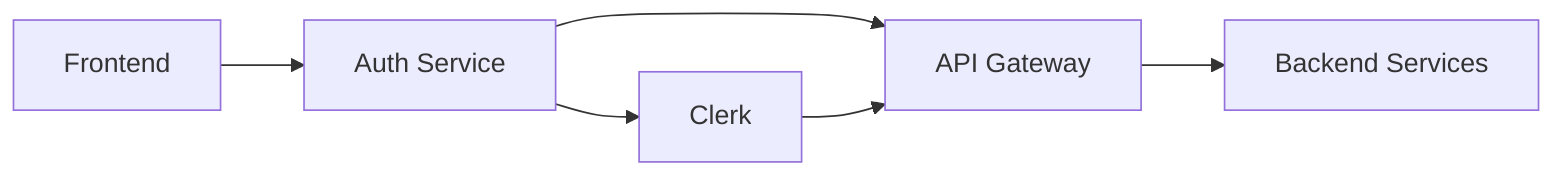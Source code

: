 flowchart LR
    Frontend --> AuthService["Auth Service"]
    AuthService --> Clerk
    AuthService --> APIGateway["API Gateway"]
    Clerk --> APIGateway
    APIGateway --> BackendServices["Backend Services"]